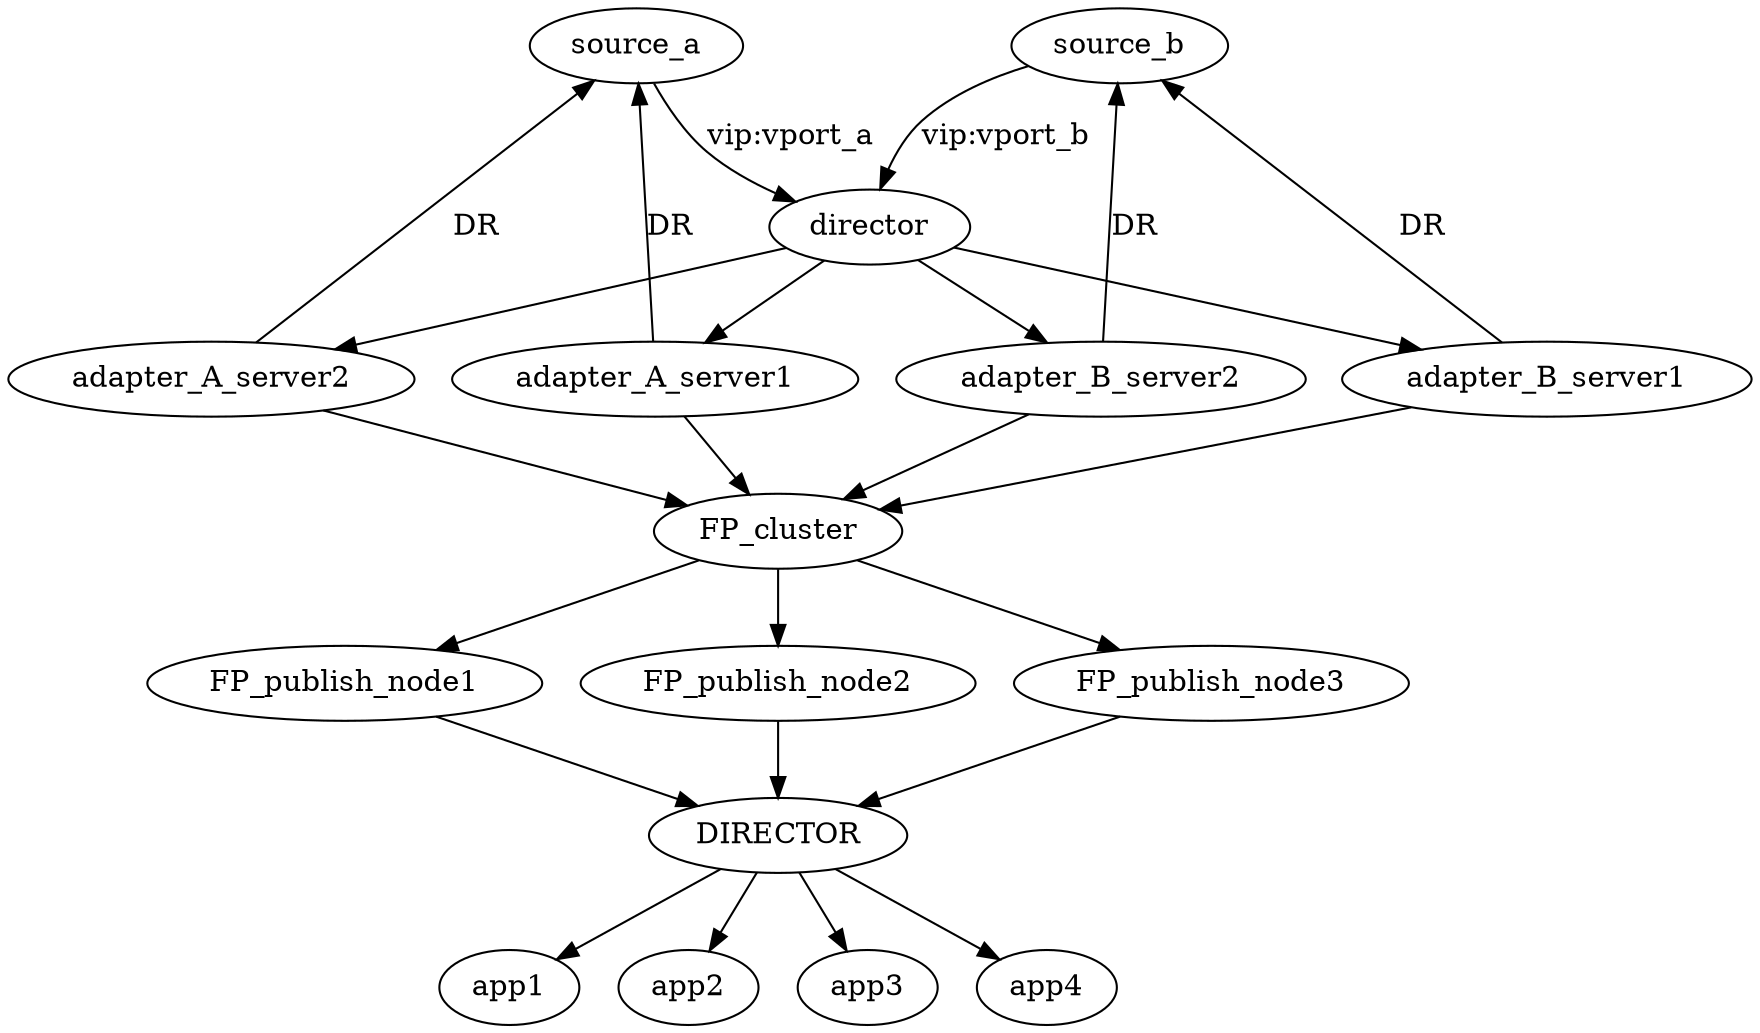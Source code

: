 digraph FP_LB_HA {
    source_a->director[label="vip:vport_a"];
    source_b->director[label="vip:vport_b"];
    director->{adapter_A_server1,adapter_A_server2};
    director->{adapter_B_server1,adapter_B_server2};
    {adapter_A_server1,adapter_A_server2}->source_a[label="DR"];
    {adapter_B_server1,adapter_B_server2}->source_b[label="DR"];
    subgraph{
        rank=same;source_a;source_b;    
    }
    subgraph{
        rank=same;adapter_B_server2;adapter_B_server1;adapter_A_server1;adapter_A_server2;    
    }
    {adapter_A_server1,adapter_A_server2,adapter_B_server1,adapter_B_server2}->FP_cluster;
    FP_cluster->{FP_publish_node1,FP_publish_node2,FP_publish_node3};
    {FP_publish_node1,FP_publish_node2,FP_publish_node3}->DIRECTOR;
    DIRECTOR->{app1;app2;app3;app4}
}
